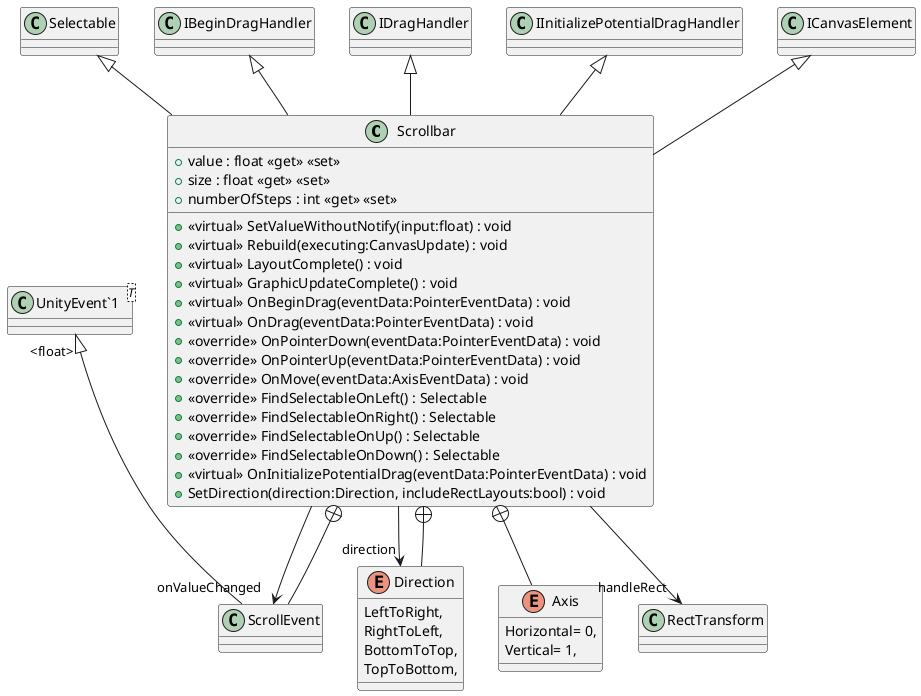 @startuml
class Scrollbar {
    + value : float <<get>> <<set>>
    + <<virtual>> SetValueWithoutNotify(input:float) : void
    + size : float <<get>> <<set>>
    + numberOfSteps : int <<get>> <<set>>
    + <<virtual>> Rebuild(executing:CanvasUpdate) : void
    + <<virtual>> LayoutComplete() : void
    + <<virtual>> GraphicUpdateComplete() : void
    + <<virtual>> OnBeginDrag(eventData:PointerEventData) : void
    + <<virtual>> OnDrag(eventData:PointerEventData) : void
    + <<override>> OnPointerDown(eventData:PointerEventData) : void
    + <<override>> OnPointerUp(eventData:PointerEventData) : void
    + <<override>> OnMove(eventData:AxisEventData) : void
    + <<override>> FindSelectableOnLeft() : Selectable
    + <<override>> FindSelectableOnRight() : Selectable
    + <<override>> FindSelectableOnUp() : Selectable
    + <<override>> FindSelectableOnDown() : Selectable
    + <<virtual>> OnInitializePotentialDrag(eventData:PointerEventData) : void
    + SetDirection(direction:Direction, includeRectLayouts:bool) : void
}
enum Direction {
    LeftToRight,
    RightToLeft,
    BottomToTop,
    TopToBottom,
}
class ScrollEvent {
}
enum Axis {
    Horizontal= 0,
    Vertical= 1,
}
class "UnityEvent`1"<T> {
}
Selectable <|-- Scrollbar
IBeginDragHandler <|-- Scrollbar
IDragHandler <|-- Scrollbar
IInitializePotentialDragHandler <|-- Scrollbar
ICanvasElement <|-- Scrollbar
Scrollbar --> "handleRect" RectTransform
Scrollbar --> "direction" Direction
Scrollbar --> "onValueChanged" ScrollEvent
Scrollbar +-- Direction
Scrollbar +-- ScrollEvent
"UnityEvent`1" "<float>" <|-- ScrollEvent
Scrollbar +-- Axis
@enduml

